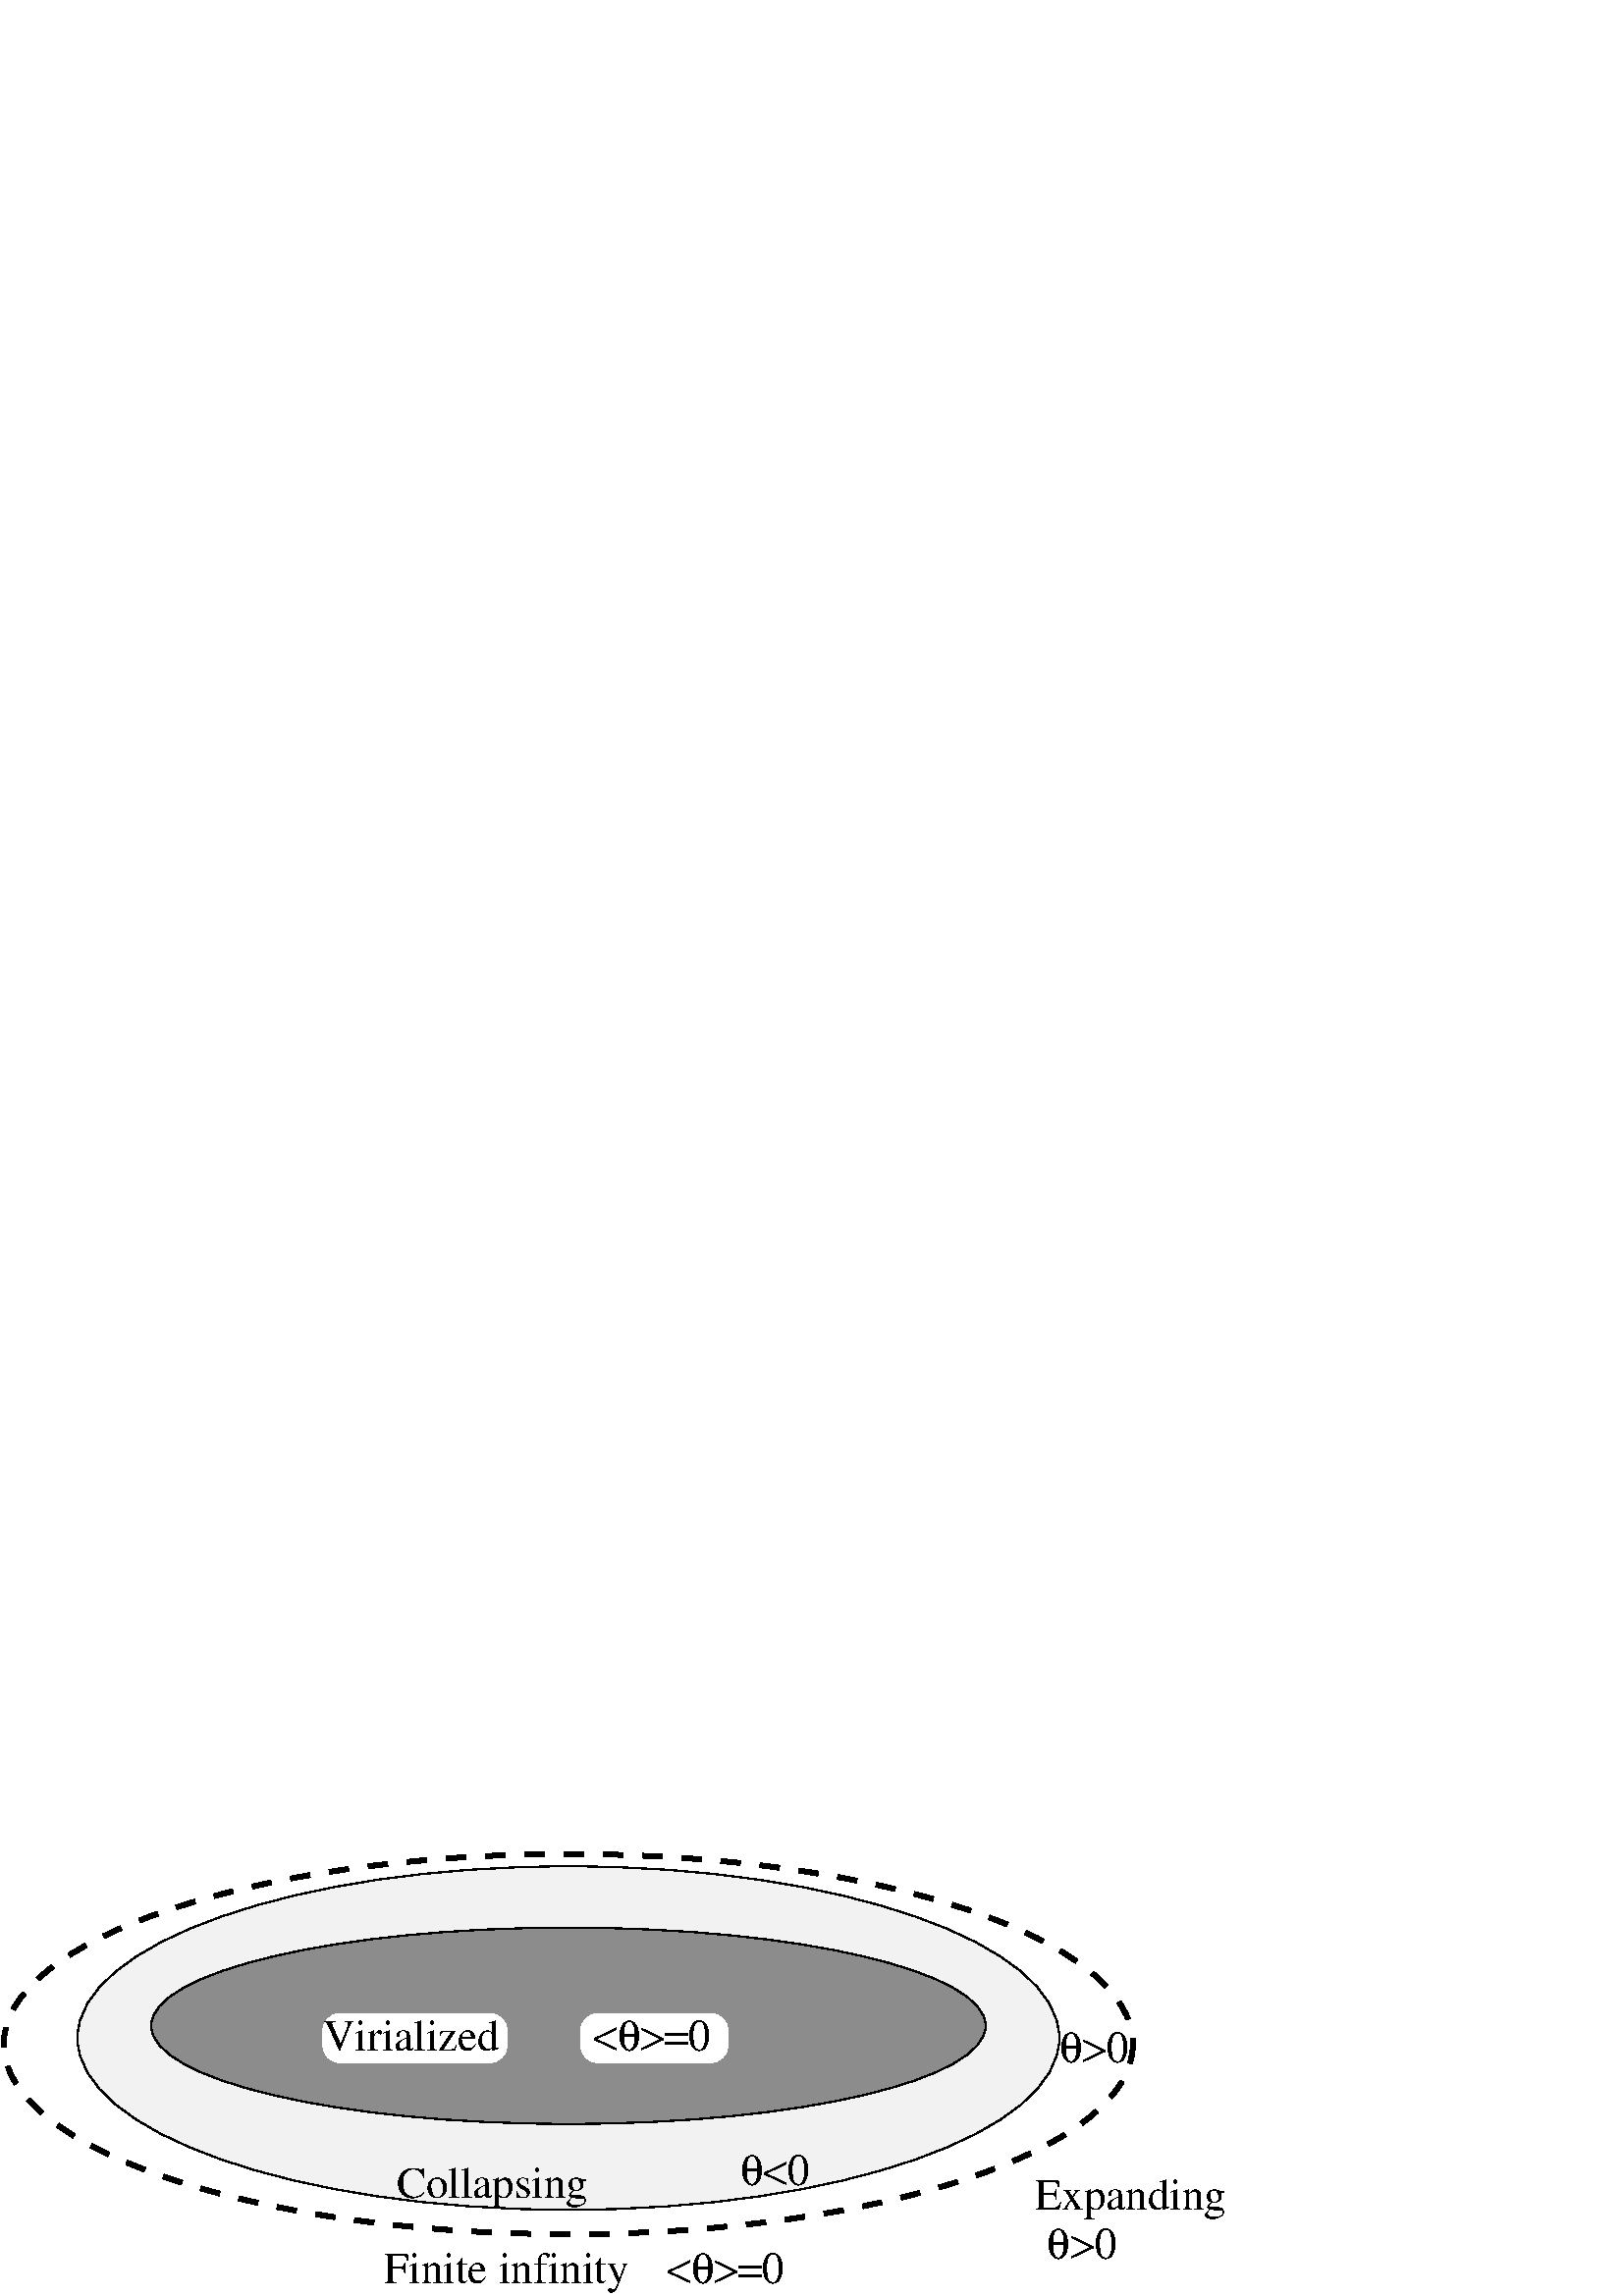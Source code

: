 %!PS-Adobe-2.0 EPSF-2.0
%%BoundingBox: 0 0 453 164
%%Magnification: 1.0
%%EndComments
/$F2psDict 200 dict def
$F2psDict begin
$F2psDict /mtrx matrix put
/col-1 {0 setgray} bind def
/col0 {0.000 0.000 0.000 srgb} bind def
/col1 {0.000 0.000 1.000 srgb} bind def
/col2 {0.000 1.000 0.000 srgb} bind def
/col3 {0.000 1.000 1.000 srgb} bind def
/col4 {1.000 0.000 0.000 srgb} bind def
/col5 {1.000 0.000 1.000 srgb} bind def
/col6 {1.000 1.000 0.000 srgb} bind def
/col7 {1.000 1.000 1.000 srgb} bind def
/col8 {0.000 0.000 0.560 srgb} bind def
/col9 {0.000 0.000 0.690 srgb} bind def
/col10 {0.000 0.000 0.820 srgb} bind def
/col11 {0.530 0.810 1.000 srgb} bind def
/col12 {0.000 0.560 0.000 srgb} bind def
/col13 {0.000 0.690 0.000 srgb} bind def
/col14 {0.000 0.820 0.000 srgb} bind def
/col15 {0.000 0.560 0.560 srgb} bind def
/col16 {0.000 0.690 0.690 srgb} bind def
/col17 {0.000 0.820 0.820 srgb} bind def
/col18 {0.560 0.000 0.000 srgb} bind def
/col19 {0.690 0.000 0.000 srgb} bind def
/col20 {0.820 0.000 0.000 srgb} bind def
/col21 {0.560 0.000 0.560 srgb} bind def
/col22 {0.690 0.000 0.690 srgb} bind def
/col23 {0.820 0.000 0.820 srgb} bind def
/col24 {0.500 0.190 0.000 srgb} bind def
/col25 {0.630 0.250 0.000 srgb} bind def
/col26 {0.750 0.380 0.000 srgb} bind def
/col27 {1.000 0.500 0.500 srgb} bind def
/col28 {1.000 0.630 0.630 srgb} bind def
/col29 {1.000 0.750 0.750 srgb} bind def
/col30 {1.000 0.880 0.880 srgb} bind def
/col31 {1.000 0.840 0.000 srgb} bind def

end
save
newpath 0 164 moveto 0 0 lineto 453 0 lineto 453 164 lineto closepath clip newpath
-93.1 243.1 translate
1 -1 scale

/cp {closepath} bind def
/ef {eofill} bind def
/gr {grestore} bind def
/gs {gsave} bind def
/sa {save} bind def
/rs {restore} bind def
/l {lineto} bind def
/m {moveto} bind def
/rm {rmoveto} bind def
/n {newpath} bind def
/s {stroke} bind def
/sh {show} bind def
/slc {setlinecap} bind def
/slj {setlinejoin} bind def
/slw {setlinewidth} bind def
/srgb {setrgbcolor} bind def
/rot {rotate} bind def
/sc {scale} bind def
/sd {setdash} bind def
/ff {findfont} bind def
/sf {setfont} bind def
/scf {scalefont} bind def
/sw {stringwidth} bind def
/tr {translate} bind def
/tnt {dup dup currentrgbcolor
  4 -2 roll dup 1 exch sub 3 -1 roll mul add
  4 -2 roll dup 1 exch sub 3 -1 roll mul add
  4 -2 roll dup 1 exch sub 3 -1 roll mul add srgb}
  bind def
/shd {dup dup currentrgbcolor 4 -2 roll mul 4 -2 roll mul
  4 -2 roll mul srgb} bind def
 /DrawEllipse {
	/endangle exch def
	/startangle exch def
	/yrad exch def
	/xrad exch def
	/y exch def
	/x exch def
	/savematrix mtrx currentmatrix def
	x y tr xrad yrad sc 0 0 1 startangle endangle arc
	closepath
	savematrix setmatrix
	} def

/$F2psBegin {$F2psDict begin /$F2psEnteredState save def} def
/$F2psEnd {$F2psEnteredState restore end} def

$F2psBegin
10 setmiterlimit
 0.06 0.06 sc
%
% Fig objects follow
%
7.500 slw
% Ellipse
n 5025 2475 3000 1050 0 360 DrawEllipse gs col7 0.95 shd ef gr gs col0 s gr

30.000 slw
 [120] 0 sd
% Ellipse
n 4875 2325 75 75 0 360 DrawEllipse gs col0 s gr
 [] 0 sd
 [120] 0 sd
% Ellipse
n 5025 2512 3450 1162 0 360 DrawEllipse gs col0 s gr
 [] 0 sd
7.500 slw
% Ellipse
n 5025 2400 2550 600 0 360 DrawEllipse gs col7 0.55 shd ef gr gs col0 s gr

% Polyline
0.000 slw
n 5205 2325 m 5100 2325 5100 2520 105 arcto 4 {pop} repeat
  5100 2625 5895 2625 105 arcto 4 {pop} repeat
  6000 2625 6000 2430 105 arcto 4 {pop} repeat
  6000 2325 5205 2325 105 arcto 4 {pop} repeat
 cp gs col7 1.00 shd ef gr 
% Polyline
n 3630 2325 m 3525 2325 3525 2520 105 arcto 4 {pop} repeat
  3525 2625 4545 2625 105 arcto 4 {pop} repeat
  4650 2625 4650 2430 105 arcto 4 {pop} repeat
  4650 2325 3630 2325 105 arcto 4 {pop} repeat
 cp gs col7 1.00 shd ef gr 
/Symbol ff 270.00 scf sf
6075 3375 m
gs 1 -1 sc (q<0) col0 sh gr
/Times-Roman ff 270.00 scf sf
3975 3450 m
gs 1 -1 sc (Collapsing) col0 sh gr
/Times-Roman ff 270.00 scf sf
7875 3525 m
gs 1 -1 sc (Expanding) col0 sh gr
/Times-Roman ff 270.00 scf sf
3900 3975 m
gs 1 -1 sc (Finite infinity) col0 sh gr
/Symbol ff 270.00 scf sf
5625 3975 m
gs 1 -1 sc (<q>=0) col0 sh gr
/Symbol ff 270.00 scf sf
5175 2550 m
gs 1 -1 sc (<q>=0) col0 sh gr
/Symbol ff 270.00 scf sf
8025 2625 m
gs 1 -1 sc (q>0) col0 sh gr
/Symbol ff 270.00 scf sf
7950 3825 m
gs 1 -1 sc (q>0) col0 sh gr
/Times-Roman ff 270.00 scf sf
3525 2550 m
gs 1 -1 sc (Virialized) col0 sh gr
$F2psEnd
rs
